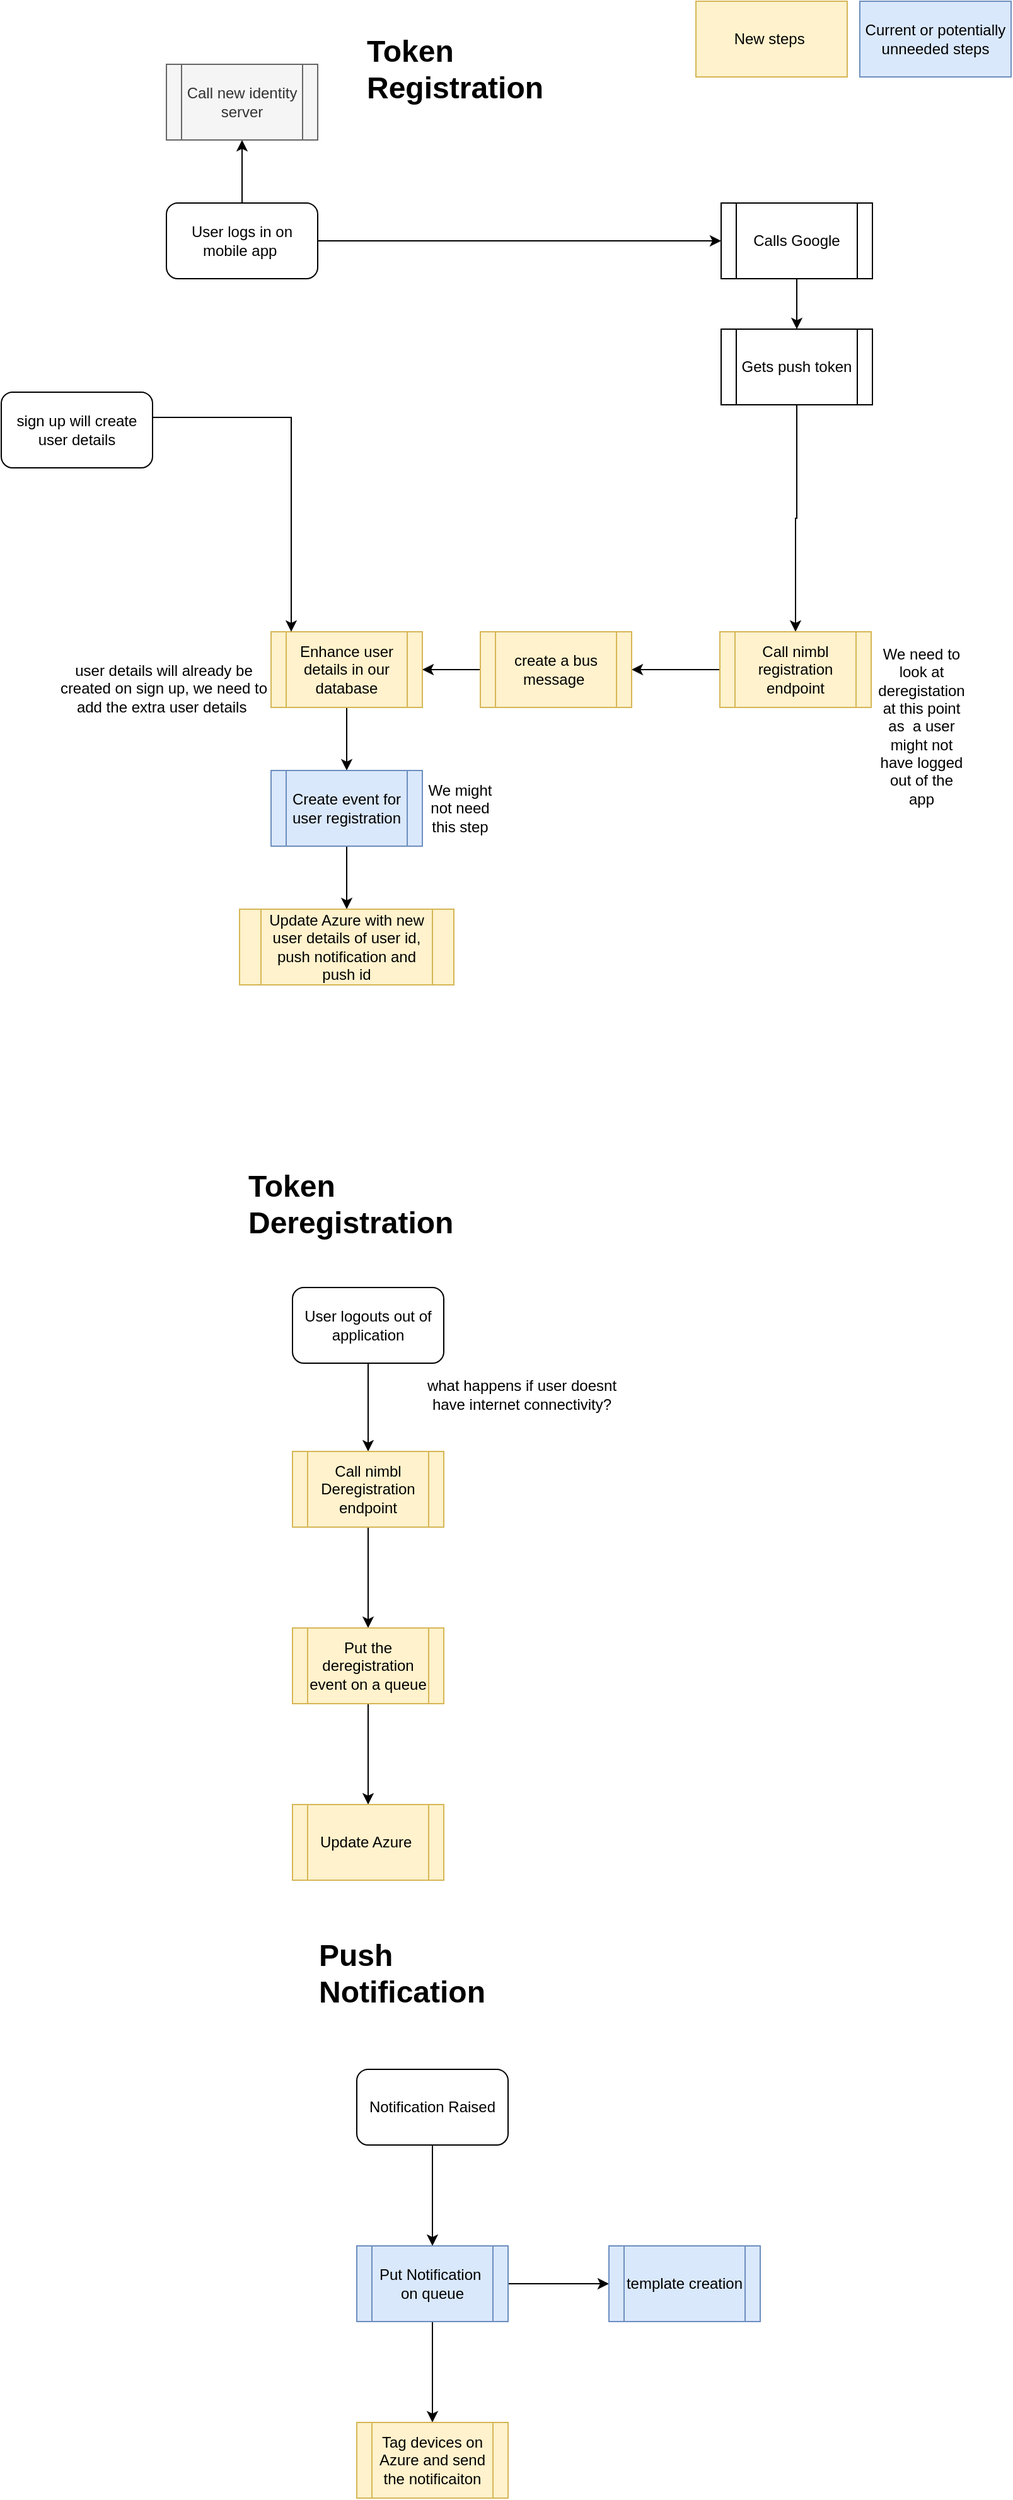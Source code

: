 <mxfile version="24.0.1" type="github">
  <diagram name="Page-1" id="zNh0KvHFWbtnfTPr5riH">
    <mxGraphModel dx="1434" dy="1949" grid="1" gridSize="10" guides="1" tooltips="1" connect="1" arrows="1" fold="1" page="1" pageScale="1" pageWidth="827" pageHeight="1169" math="0" shadow="0">
      <root>
        <mxCell id="0" />
        <mxCell id="1" parent="0" />
        <mxCell id="ImAyc6x-_rFWX8c06Pwl-3" value="" style="edgeStyle=orthogonalEdgeStyle;rounded=0;orthogonalLoop=1;jettySize=auto;html=1;" parent="1" source="ImAyc6x-_rFWX8c06Pwl-1" target="ImAyc6x-_rFWX8c06Pwl-2" edge="1">
          <mxGeometry relative="1" as="geometry" />
        </mxCell>
        <mxCell id="KaxOUmFlfcMVJWZ9HVVq-26" value="" style="edgeStyle=orthogonalEdgeStyle;rounded=0;orthogonalLoop=1;jettySize=auto;html=1;" parent="1" source="ImAyc6x-_rFWX8c06Pwl-1" target="KaxOUmFlfcMVJWZ9HVVq-1" edge="1">
          <mxGeometry relative="1" as="geometry" />
        </mxCell>
        <mxCell id="ImAyc6x-_rFWX8c06Pwl-1" value="User logs in on mobile app&amp;nbsp;" style="rounded=1;whiteSpace=wrap;html=1;" parent="1" vertex="1">
          <mxGeometry x="150" y="-1000" width="120" height="60" as="geometry" />
        </mxCell>
        <mxCell id="ImAyc6x-_rFWX8c06Pwl-5" value="" style="edgeStyle=orthogonalEdgeStyle;rounded=0;orthogonalLoop=1;jettySize=auto;html=1;" parent="1" source="ImAyc6x-_rFWX8c06Pwl-2" target="ImAyc6x-_rFWX8c06Pwl-4" edge="1">
          <mxGeometry relative="1" as="geometry" />
        </mxCell>
        <mxCell id="ImAyc6x-_rFWX8c06Pwl-2" value="Calls Google" style="shape=process;whiteSpace=wrap;html=1;backgroundOutline=1;" parent="1" vertex="1">
          <mxGeometry x="590" y="-1000" width="120" height="60" as="geometry" />
        </mxCell>
        <mxCell id="ImAyc6x-_rFWX8c06Pwl-7" value="" style="edgeStyle=orthogonalEdgeStyle;rounded=0;orthogonalLoop=1;jettySize=auto;html=1;" parent="1" source="ImAyc6x-_rFWX8c06Pwl-4" target="ImAyc6x-_rFWX8c06Pwl-6" edge="1">
          <mxGeometry relative="1" as="geometry" />
        </mxCell>
        <mxCell id="ImAyc6x-_rFWX8c06Pwl-4" value="Gets push token" style="shape=process;whiteSpace=wrap;html=1;backgroundOutline=1;" parent="1" vertex="1">
          <mxGeometry x="590" y="-900" width="120" height="60" as="geometry" />
        </mxCell>
        <mxCell id="KaxOUmFlfcMVJWZ9HVVq-34" value="" style="edgeStyle=orthogonalEdgeStyle;rounded=0;orthogonalLoop=1;jettySize=auto;html=1;" parent="1" source="ImAyc6x-_rFWX8c06Pwl-6" target="KaxOUmFlfcMVJWZ9HVVq-33" edge="1">
          <mxGeometry relative="1" as="geometry" />
        </mxCell>
        <mxCell id="ImAyc6x-_rFWX8c06Pwl-6" value="Call nimbl registration endpoint" style="shape=process;whiteSpace=wrap;html=1;backgroundOutline=1;fillColor=#fff2cc;strokeColor=#d6b656;" parent="1" vertex="1">
          <mxGeometry x="589" y="-660" width="120" height="60" as="geometry" />
        </mxCell>
        <mxCell id="KaxOUmFlfcMVJWZ9HVVq-4" value="" style="edgeStyle=orthogonalEdgeStyle;rounded=0;orthogonalLoop=1;jettySize=auto;html=1;" parent="1" source="ImAyc6x-_rFWX8c06Pwl-10" target="KaxOUmFlfcMVJWZ9HVVq-3" edge="1">
          <mxGeometry relative="1" as="geometry" />
        </mxCell>
        <mxCell id="ImAyc6x-_rFWX8c06Pwl-10" value="Enhance user details in our database" style="shape=process;whiteSpace=wrap;html=1;backgroundOutline=1;fillColor=#fff2cc;strokeColor=#d6b656;" parent="1" vertex="1">
          <mxGeometry x="233" y="-660" width="120" height="60" as="geometry" />
        </mxCell>
        <mxCell id="KaxOUmFlfcMVJWZ9HVVq-1" value="Call new identity server" style="shape=process;whiteSpace=wrap;html=1;backgroundOutline=1;fillColor=#f5f5f5;fontColor=#333333;strokeColor=#666666;" parent="1" vertex="1">
          <mxGeometry x="150" y="-1110" width="120" height="60" as="geometry" />
        </mxCell>
        <mxCell id="KaxOUmFlfcMVJWZ9HVVq-6" value="" style="edgeStyle=orthogonalEdgeStyle;rounded=0;orthogonalLoop=1;jettySize=auto;html=1;" parent="1" source="KaxOUmFlfcMVJWZ9HVVq-3" target="KaxOUmFlfcMVJWZ9HVVq-5" edge="1">
          <mxGeometry relative="1" as="geometry" />
        </mxCell>
        <mxCell id="KaxOUmFlfcMVJWZ9HVVq-3" value="Create event for user registration" style="shape=process;whiteSpace=wrap;html=1;backgroundOutline=1;fillColor=#dae8fc;strokeColor=#6c8ebf;" parent="1" vertex="1">
          <mxGeometry x="233" y="-550" width="120" height="60" as="geometry" />
        </mxCell>
        <mxCell id="KaxOUmFlfcMVJWZ9HVVq-5" value="Update Azure with new user details of user id, push notification and push id" style="shape=process;whiteSpace=wrap;html=1;backgroundOutline=1;fillColor=#fff2cc;strokeColor=#d6b656;" parent="1" vertex="1">
          <mxGeometry x="208" y="-440" width="170" height="60" as="geometry" />
        </mxCell>
        <mxCell id="KaxOUmFlfcMVJWZ9HVVq-9" value="&lt;h1&gt;Token Registration&lt;/h1&gt;&lt;p&gt;&lt;br&gt;&lt;/p&gt;" style="text;html=1;strokeColor=none;fillColor=none;spacing=5;spacingTop=-20;whiteSpace=wrap;overflow=hidden;rounded=0;" parent="1" vertex="1">
          <mxGeometry x="304" y="-1140" width="190" height="80" as="geometry" />
        </mxCell>
        <mxCell id="KaxOUmFlfcMVJWZ9HVVq-10" value="&lt;h1&gt;Push Notification&lt;/h1&gt;&lt;p&gt;&lt;br&gt;&lt;/p&gt;" style="text;html=1;strokeColor=none;fillColor=none;spacing=5;spacingTop=-20;whiteSpace=wrap;overflow=hidden;rounded=0;" parent="1" vertex="1">
          <mxGeometry x="266" y="370" width="190" height="70" as="geometry" />
        </mxCell>
        <mxCell id="KaxOUmFlfcMVJWZ9HVVq-15" value="" style="edgeStyle=orthogonalEdgeStyle;rounded=0;orthogonalLoop=1;jettySize=auto;html=1;" parent="1" source="KaxOUmFlfcMVJWZ9HVVq-11" target="KaxOUmFlfcMVJWZ9HVVq-14" edge="1">
          <mxGeometry relative="1" as="geometry" />
        </mxCell>
        <mxCell id="KaxOUmFlfcMVJWZ9HVVq-11" value="Notification Raised" style="rounded=1;whiteSpace=wrap;html=1;" parent="1" vertex="1">
          <mxGeometry x="301" y="480" width="120" height="60" as="geometry" />
        </mxCell>
        <mxCell id="KaxOUmFlfcMVJWZ9HVVq-17" value="" style="edgeStyle=orthogonalEdgeStyle;rounded=0;orthogonalLoop=1;jettySize=auto;html=1;" parent="1" source="KaxOUmFlfcMVJWZ9HVVq-14" target="KaxOUmFlfcMVJWZ9HVVq-16" edge="1">
          <mxGeometry relative="1" as="geometry" />
        </mxCell>
        <mxCell id="KaxOUmFlfcMVJWZ9HVVq-39" value="" style="edgeStyle=orthogonalEdgeStyle;rounded=0;orthogonalLoop=1;jettySize=auto;html=1;" parent="1" source="KaxOUmFlfcMVJWZ9HVVq-14" target="KaxOUmFlfcMVJWZ9HVVq-38" edge="1">
          <mxGeometry relative="1" as="geometry" />
        </mxCell>
        <mxCell id="KaxOUmFlfcMVJWZ9HVVq-14" value="Put Notification&amp;nbsp; on queue" style="shape=process;whiteSpace=wrap;html=1;backgroundOutline=1;fillColor=#dae8fc;strokeColor=#6c8ebf;" parent="1" vertex="1">
          <mxGeometry x="301" y="620" width="120" height="60" as="geometry" />
        </mxCell>
        <mxCell id="KaxOUmFlfcMVJWZ9HVVq-16" value="Tag devices on Azure and send the notificaiton" style="shape=process;whiteSpace=wrap;html=1;backgroundOutline=1;fillColor=#fff2cc;strokeColor=#d6b656;" parent="1" vertex="1">
          <mxGeometry x="301" y="760" width="120" height="60" as="geometry" />
        </mxCell>
        <mxCell id="KaxOUmFlfcMVJWZ9HVVq-18" value="&lt;h1&gt;Token Deregistration&lt;/h1&gt;" style="text;html=1;strokeColor=none;fillColor=none;spacing=5;spacingTop=-20;whiteSpace=wrap;overflow=hidden;rounded=0;" parent="1" vertex="1">
          <mxGeometry x="210" y="-240" width="190" height="90" as="geometry" />
        </mxCell>
        <mxCell id="KaxOUmFlfcMVJWZ9HVVq-21" value="" style="edgeStyle=orthogonalEdgeStyle;rounded=0;orthogonalLoop=1;jettySize=auto;html=1;" parent="1" source="KaxOUmFlfcMVJWZ9HVVq-19" target="KaxOUmFlfcMVJWZ9HVVq-20" edge="1">
          <mxGeometry relative="1" as="geometry" />
        </mxCell>
        <mxCell id="KaxOUmFlfcMVJWZ9HVVq-19" value="User logouts out of application" style="rounded=1;whiteSpace=wrap;html=1;" parent="1" vertex="1">
          <mxGeometry x="250" y="-140" width="120" height="60" as="geometry" />
        </mxCell>
        <mxCell id="KaxOUmFlfcMVJWZ9HVVq-23" value="" style="edgeStyle=orthogonalEdgeStyle;rounded=0;orthogonalLoop=1;jettySize=auto;html=1;" parent="1" source="KaxOUmFlfcMVJWZ9HVVq-20" target="KaxOUmFlfcMVJWZ9HVVq-22" edge="1">
          <mxGeometry relative="1" as="geometry" />
        </mxCell>
        <mxCell id="KaxOUmFlfcMVJWZ9HVVq-20" value="Call nimbl Deregistration endpoint" style="shape=process;whiteSpace=wrap;html=1;backgroundOutline=1;fillColor=#fff2cc;strokeColor=#d6b656;" parent="1" vertex="1">
          <mxGeometry x="250" y="-10" width="120" height="60" as="geometry" />
        </mxCell>
        <mxCell id="KaxOUmFlfcMVJWZ9HVVq-25" value="" style="edgeStyle=orthogonalEdgeStyle;rounded=0;orthogonalLoop=1;jettySize=auto;html=1;" parent="1" source="KaxOUmFlfcMVJWZ9HVVq-22" target="KaxOUmFlfcMVJWZ9HVVq-24" edge="1">
          <mxGeometry relative="1" as="geometry" />
        </mxCell>
        <mxCell id="KaxOUmFlfcMVJWZ9HVVq-22" value="Put the deregistration event on a queue" style="shape=process;whiteSpace=wrap;html=1;backgroundOutline=1;fillColor=#fff2cc;strokeColor=#d6b656;" parent="1" vertex="1">
          <mxGeometry x="250" y="130" width="120" height="60" as="geometry" />
        </mxCell>
        <mxCell id="KaxOUmFlfcMVJWZ9HVVq-24" value="Update Azure&amp;nbsp;" style="shape=process;whiteSpace=wrap;html=1;backgroundOutline=1;fillColor=#fff2cc;strokeColor=#d6b656;" parent="1" vertex="1">
          <mxGeometry x="250" y="270" width="120" height="60" as="geometry" />
        </mxCell>
        <mxCell id="KaxOUmFlfcMVJWZ9HVVq-28" value="" style="edgeStyle=orthogonalEdgeStyle;rounded=0;orthogonalLoop=1;jettySize=auto;html=1;" parent="1" source="KaxOUmFlfcMVJWZ9HVVq-27" target="ImAyc6x-_rFWX8c06Pwl-10" edge="1">
          <mxGeometry relative="1" as="geometry">
            <Array as="points">
              <mxPoint x="249" y="-830" />
            </Array>
          </mxGeometry>
        </mxCell>
        <mxCell id="KaxOUmFlfcMVJWZ9HVVq-27" value="sign up will create user details" style="rounded=1;whiteSpace=wrap;html=1;" parent="1" vertex="1">
          <mxGeometry x="19" y="-850" width="120" height="60" as="geometry" />
        </mxCell>
        <mxCell id="KaxOUmFlfcMVJWZ9HVVq-29" value="user details will already be created on sign up, we need to add the extra user details&amp;nbsp;" style="text;html=1;strokeColor=none;fillColor=none;align=center;verticalAlign=middle;whiteSpace=wrap;rounded=0;" parent="1" vertex="1">
          <mxGeometry x="63" y="-630" width="170" height="30" as="geometry" />
        </mxCell>
        <mxCell id="KaxOUmFlfcMVJWZ9HVVq-30" value="We need to look at deregistation at this point as&amp;nbsp; a user might not have logged out of the app" style="text;html=1;strokeColor=none;fillColor=none;align=center;verticalAlign=middle;whiteSpace=wrap;rounded=0;" parent="1" vertex="1">
          <mxGeometry x="719" y="-600" width="60" height="30" as="geometry" />
        </mxCell>
        <mxCell id="KaxOUmFlfcMVJWZ9HVVq-31" value="We might not need this step" style="text;html=1;strokeColor=none;fillColor=none;align=center;verticalAlign=middle;whiteSpace=wrap;rounded=0;" parent="1" vertex="1">
          <mxGeometry x="353" y="-535" width="60" height="30" as="geometry" />
        </mxCell>
        <mxCell id="KaxOUmFlfcMVJWZ9HVVq-35" value="" style="edgeStyle=orthogonalEdgeStyle;rounded=0;orthogonalLoop=1;jettySize=auto;html=1;" parent="1" source="KaxOUmFlfcMVJWZ9HVVq-33" target="ImAyc6x-_rFWX8c06Pwl-10" edge="1">
          <mxGeometry relative="1" as="geometry" />
        </mxCell>
        <mxCell id="KaxOUmFlfcMVJWZ9HVVq-33" value="create a bus message&amp;nbsp;" style="shape=process;whiteSpace=wrap;html=1;backgroundOutline=1;fillColor=#fff2cc;strokeColor=#d6b656;" parent="1" vertex="1">
          <mxGeometry x="399" y="-660" width="120" height="60" as="geometry" />
        </mxCell>
        <mxCell id="KaxOUmFlfcMVJWZ9HVVq-37" value="what happens if user doesnt have internet connectivity?" style="text;html=1;strokeColor=none;fillColor=none;align=center;verticalAlign=middle;whiteSpace=wrap;rounded=0;" parent="1" vertex="1">
          <mxGeometry x="344" y="-70" width="176" height="30" as="geometry" />
        </mxCell>
        <mxCell id="KaxOUmFlfcMVJWZ9HVVq-38" value="template creation" style="shape=process;whiteSpace=wrap;html=1;backgroundOutline=1;fillColor=#dae8fc;strokeColor=#6c8ebf;" parent="1" vertex="1">
          <mxGeometry x="501" y="620" width="120" height="60" as="geometry" />
        </mxCell>
        <mxCell id="YWKMqJ7YQBbUB5ol-nBm-2" value="New steps&amp;nbsp;" style="rounded=0;whiteSpace=wrap;html=1;fillColor=#fff2cc;strokeColor=#d6b656;" vertex="1" parent="1">
          <mxGeometry x="570" y="-1160" width="120" height="60" as="geometry" />
        </mxCell>
        <mxCell id="YWKMqJ7YQBbUB5ol-nBm-3" value="Current or potentially unneeded steps" style="rounded=0;whiteSpace=wrap;html=1;fillColor=#dae8fc;strokeColor=#6c8ebf;" vertex="1" parent="1">
          <mxGeometry x="700" y="-1160" width="120" height="60" as="geometry" />
        </mxCell>
      </root>
    </mxGraphModel>
  </diagram>
</mxfile>
